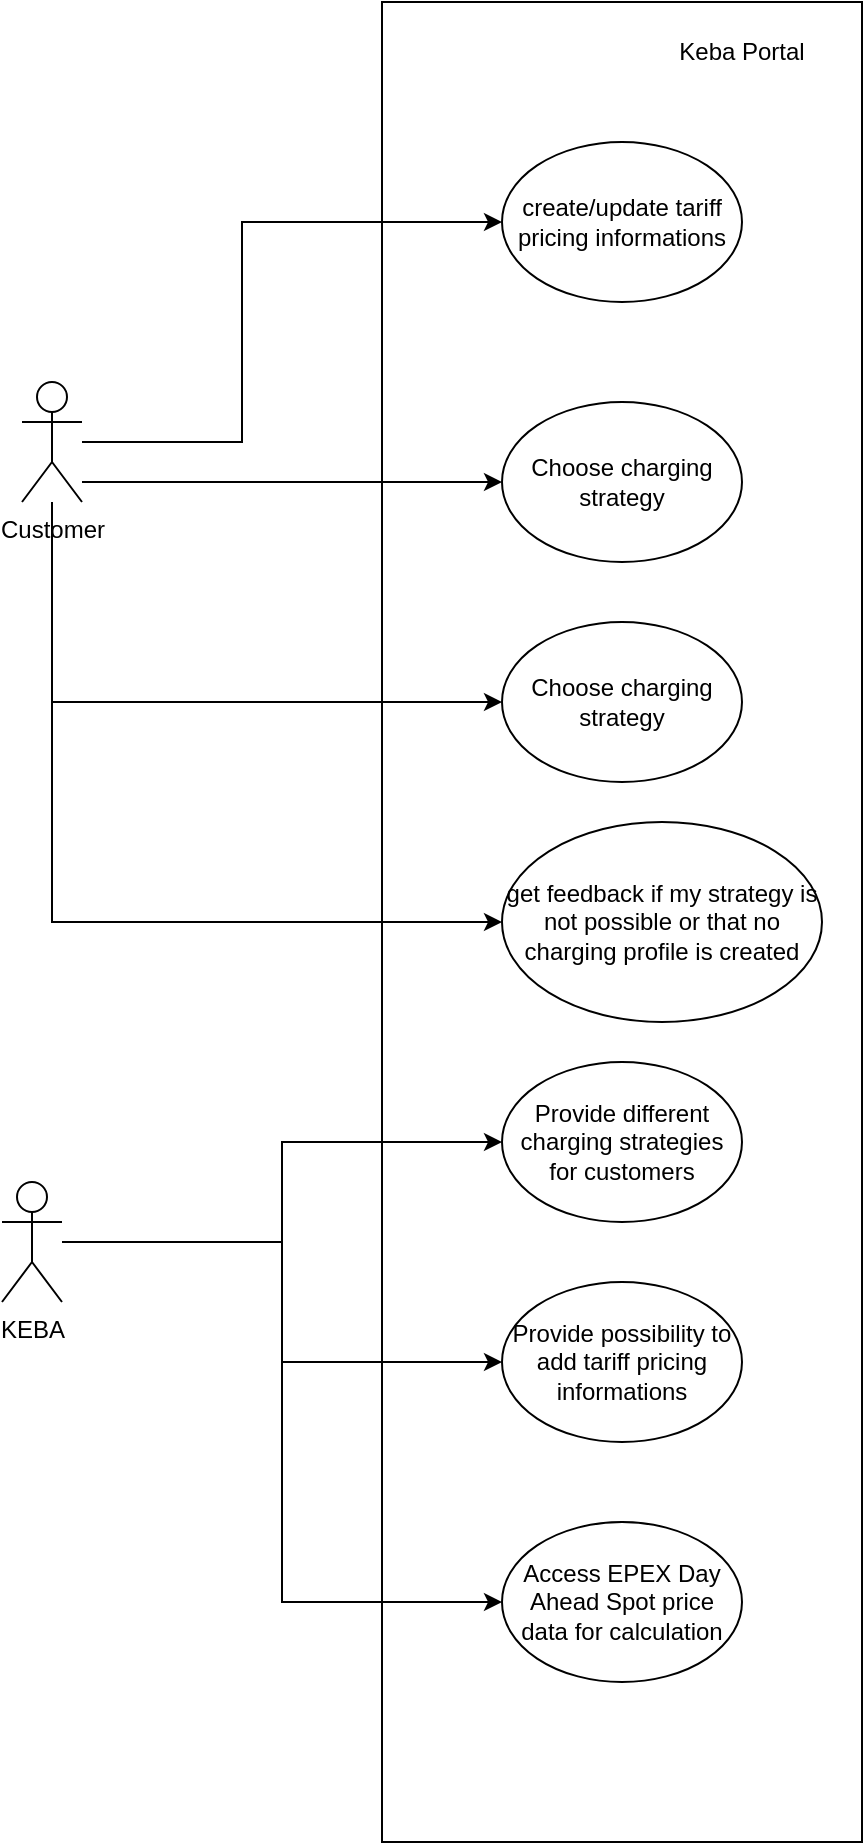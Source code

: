 <mxfile version="27.0.1">
  <diagram name="Seite-1" id="nA78vQb2meJiE4KsKEJ2">
    <mxGraphModel dx="946" dy="629" grid="1" gridSize="10" guides="1" tooltips="1" connect="1" arrows="1" fold="1" page="1" pageScale="1" pageWidth="827" pageHeight="1169" math="0" shadow="0">
      <root>
        <mxCell id="0" />
        <mxCell id="1" parent="0" />
        <mxCell id="zO_qhvo5qTCz1RgeJ2uV-1" value="" style="rounded=0;whiteSpace=wrap;html=1;" vertex="1" parent="1">
          <mxGeometry x="260" y="40" width="240" height="920" as="geometry" />
        </mxCell>
        <mxCell id="zO_qhvo5qTCz1RgeJ2uV-7" style="edgeStyle=orthogonalEdgeStyle;rounded=0;orthogonalLoop=1;jettySize=auto;html=1;" edge="1" parent="1" source="zO_qhvo5qTCz1RgeJ2uV-2" target="zO_qhvo5qTCz1RgeJ2uV-6">
          <mxGeometry relative="1" as="geometry">
            <mxPoint x="150" y="190" as="sourcePoint" />
            <Array as="points">
              <mxPoint x="190" y="260" />
              <mxPoint x="190" y="150" />
            </Array>
          </mxGeometry>
        </mxCell>
        <mxCell id="zO_qhvo5qTCz1RgeJ2uV-13" style="edgeStyle=orthogonalEdgeStyle;rounded=0;orthogonalLoop=1;jettySize=auto;html=1;" edge="1" parent="1" source="zO_qhvo5qTCz1RgeJ2uV-2" target="zO_qhvo5qTCz1RgeJ2uV-9">
          <mxGeometry relative="1" as="geometry">
            <Array as="points">
              <mxPoint x="170" y="280" />
              <mxPoint x="170" y="280" />
            </Array>
          </mxGeometry>
        </mxCell>
        <mxCell id="zO_qhvo5qTCz1RgeJ2uV-14" style="edgeStyle=orthogonalEdgeStyle;rounded=0;orthogonalLoop=1;jettySize=auto;html=1;entryX=0;entryY=0.5;entryDx=0;entryDy=0;" edge="1" parent="1" source="zO_qhvo5qTCz1RgeJ2uV-2" target="zO_qhvo5qTCz1RgeJ2uV-10">
          <mxGeometry relative="1" as="geometry">
            <Array as="points">
              <mxPoint x="95" y="390" />
            </Array>
          </mxGeometry>
        </mxCell>
        <mxCell id="zO_qhvo5qTCz1RgeJ2uV-31" style="edgeStyle=orthogonalEdgeStyle;rounded=0;orthogonalLoop=1;jettySize=auto;html=1;entryX=0;entryY=0.5;entryDx=0;entryDy=0;" edge="1" parent="1" source="zO_qhvo5qTCz1RgeJ2uV-2" target="zO_qhvo5qTCz1RgeJ2uV-20">
          <mxGeometry relative="1" as="geometry">
            <Array as="points">
              <mxPoint x="95" y="500" />
            </Array>
          </mxGeometry>
        </mxCell>
        <mxCell id="zO_qhvo5qTCz1RgeJ2uV-2" value="Customer" style="shape=umlActor;verticalLabelPosition=bottom;verticalAlign=top;html=1;outlineConnect=0;" vertex="1" parent="1">
          <mxGeometry x="80" y="230" width="30" height="60" as="geometry" />
        </mxCell>
        <mxCell id="zO_qhvo5qTCz1RgeJ2uV-5" value="Keba Portal" style="text;html=1;align=center;verticalAlign=middle;whiteSpace=wrap;rounded=0;" vertex="1" parent="1">
          <mxGeometry x="400" y="50" width="80" height="30" as="geometry" />
        </mxCell>
        <mxCell id="zO_qhvo5qTCz1RgeJ2uV-6" value="create/update tariff pricing informations" style="ellipse;whiteSpace=wrap;html=1;" vertex="1" parent="1">
          <mxGeometry x="320" y="110" width="120" height="80" as="geometry" />
        </mxCell>
        <mxCell id="zO_qhvo5qTCz1RgeJ2uV-9" value="Choose charging strategy" style="ellipse;whiteSpace=wrap;html=1;" vertex="1" parent="1">
          <mxGeometry x="320" y="240" width="120" height="80" as="geometry" />
        </mxCell>
        <mxCell id="zO_qhvo5qTCz1RgeJ2uV-10" value="Choose charging strategy" style="ellipse;whiteSpace=wrap;html=1;" vertex="1" parent="1">
          <mxGeometry x="320" y="350" width="120" height="80" as="geometry" />
        </mxCell>
        <mxCell id="zO_qhvo5qTCz1RgeJ2uV-23" style="edgeStyle=orthogonalEdgeStyle;rounded=0;orthogonalLoop=1;jettySize=auto;html=1;entryX=0;entryY=0.5;entryDx=0;entryDy=0;" edge="1" parent="1" source="zO_qhvo5qTCz1RgeJ2uV-16" target="zO_qhvo5qTCz1RgeJ2uV-17">
          <mxGeometry relative="1" as="geometry" />
        </mxCell>
        <mxCell id="zO_qhvo5qTCz1RgeJ2uV-24" style="edgeStyle=orthogonalEdgeStyle;rounded=0;orthogonalLoop=1;jettySize=auto;html=1;entryX=0;entryY=0.5;entryDx=0;entryDy=0;" edge="1" parent="1" source="zO_qhvo5qTCz1RgeJ2uV-16" target="zO_qhvo5qTCz1RgeJ2uV-18">
          <mxGeometry relative="1" as="geometry" />
        </mxCell>
        <mxCell id="zO_qhvo5qTCz1RgeJ2uV-25" style="edgeStyle=orthogonalEdgeStyle;rounded=0;orthogonalLoop=1;jettySize=auto;html=1;entryX=0;entryY=0.5;entryDx=0;entryDy=0;" edge="1" parent="1" source="zO_qhvo5qTCz1RgeJ2uV-16" target="zO_qhvo5qTCz1RgeJ2uV-19">
          <mxGeometry relative="1" as="geometry" />
        </mxCell>
        <mxCell id="zO_qhvo5qTCz1RgeJ2uV-16" value="KEBA" style="shape=umlActor;verticalLabelPosition=bottom;verticalAlign=top;html=1;outlineConnect=0;" vertex="1" parent="1">
          <mxGeometry x="70" y="630" width="30" height="60" as="geometry" />
        </mxCell>
        <mxCell id="zO_qhvo5qTCz1RgeJ2uV-17" value="Provide different charging strategies for customers" style="ellipse;whiteSpace=wrap;html=1;" vertex="1" parent="1">
          <mxGeometry x="320" y="570" width="120" height="80" as="geometry" />
        </mxCell>
        <mxCell id="zO_qhvo5qTCz1RgeJ2uV-18" value="Provide possibility to add tariff pricing informations" style="ellipse;whiteSpace=wrap;html=1;" vertex="1" parent="1">
          <mxGeometry x="320" y="680" width="120" height="80" as="geometry" />
        </mxCell>
        <mxCell id="zO_qhvo5qTCz1RgeJ2uV-19" value="Access EPEX Day Ahead Spot price data for calculation" style="ellipse;whiteSpace=wrap;html=1;" vertex="1" parent="1">
          <mxGeometry x="320" y="800" width="120" height="80" as="geometry" />
        </mxCell>
        <mxCell id="zO_qhvo5qTCz1RgeJ2uV-20" value="get feedback if my strategy is not possible or that no charging profile is created" style="ellipse;whiteSpace=wrap;html=1;" vertex="1" parent="1">
          <mxGeometry x="320" y="450" width="160" height="100" as="geometry" />
        </mxCell>
      </root>
    </mxGraphModel>
  </diagram>
</mxfile>
